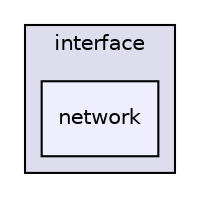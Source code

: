 digraph "CoAPSTM32-Interation/libraries/3rdparty/CoAp/interface/network" {
  compound=true
  node [ fontsize="10", fontname="Helvetica"];
  edge [ labelfontsize="10", labelfontname="Helvetica"];
  subgraph clusterdir_86b413838413fb133fb83de9ee10a857 {
    graph [ bgcolor="#ddddee", pencolor="black", label="interface" fontname="Helvetica", fontsize="10", URL="dir_86b413838413fb133fb83de9ee10a857.html"]
  dir_dfc5755b417ec6a8977245cd4bb892b9 [shape=box, label="network", style="filled", fillcolor="#eeeeff", pencolor="black", URL="dir_dfc5755b417ec6a8977245cd4bb892b9.html"];
  }
}
